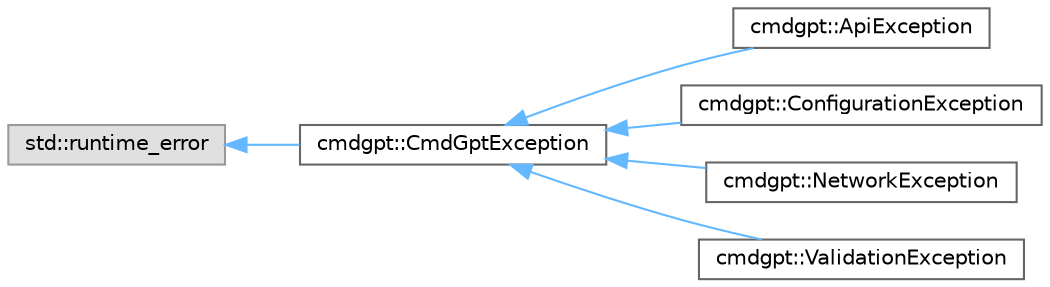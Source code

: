 digraph "Graphical Class Hierarchy"
{
 // LATEX_PDF_SIZE
  bgcolor="transparent";
  edge [fontname=Helvetica,fontsize=10,labelfontname=Helvetica,labelfontsize=10];
  node [fontname=Helvetica,fontsize=10,shape=box,height=0.2,width=0.4];
  rankdir="LR";
  Node0 [id="Node000000",label="std::runtime_error",height=0.2,width=0.4,color="grey60", fillcolor="#E0E0E0", style="filled",tooltip=" "];
  Node0 -> Node1 [id="edge1_Node000000_Node000001",dir="back",color="steelblue1",style="solid",tooltip=" "];
  Node1 [id="Node000001",label="cmdgpt::CmdGptException",height=0.2,width=0.4,color="grey40", fillcolor="white", style="filled",URL="$d5/d1d/classcmdgpt_1_1CmdGptException.html",tooltip=" "];
  Node1 -> Node2 [id="edge2_Node000001_Node000002",dir="back",color="steelblue1",style="solid",tooltip=" "];
  Node2 [id="Node000002",label="cmdgpt::ApiException",height=0.2,width=0.4,color="grey40", fillcolor="white", style="filled",URL="$d8/dec/classcmdgpt_1_1ApiException.html",tooltip=" "];
  Node1 -> Node3 [id="edge3_Node000001_Node000003",dir="back",color="steelblue1",style="solid",tooltip=" "];
  Node3 [id="Node000003",label="cmdgpt::ConfigurationException",height=0.2,width=0.4,color="grey40", fillcolor="white", style="filled",URL="$d8/dd9/classcmdgpt_1_1ConfigurationException.html",tooltip=" "];
  Node1 -> Node4 [id="edge4_Node000001_Node000004",dir="back",color="steelblue1",style="solid",tooltip=" "];
  Node4 [id="Node000004",label="cmdgpt::NetworkException",height=0.2,width=0.4,color="grey40", fillcolor="white", style="filled",URL="$d8/d97/classcmdgpt_1_1NetworkException.html",tooltip=" "];
  Node1 -> Node5 [id="edge5_Node000001_Node000005",dir="back",color="steelblue1",style="solid",tooltip=" "];
  Node5 [id="Node000005",label="cmdgpt::ValidationException",height=0.2,width=0.4,color="grey40", fillcolor="white", style="filled",URL="$dd/da0/classcmdgpt_1_1ValidationException.html",tooltip=" "];
}
